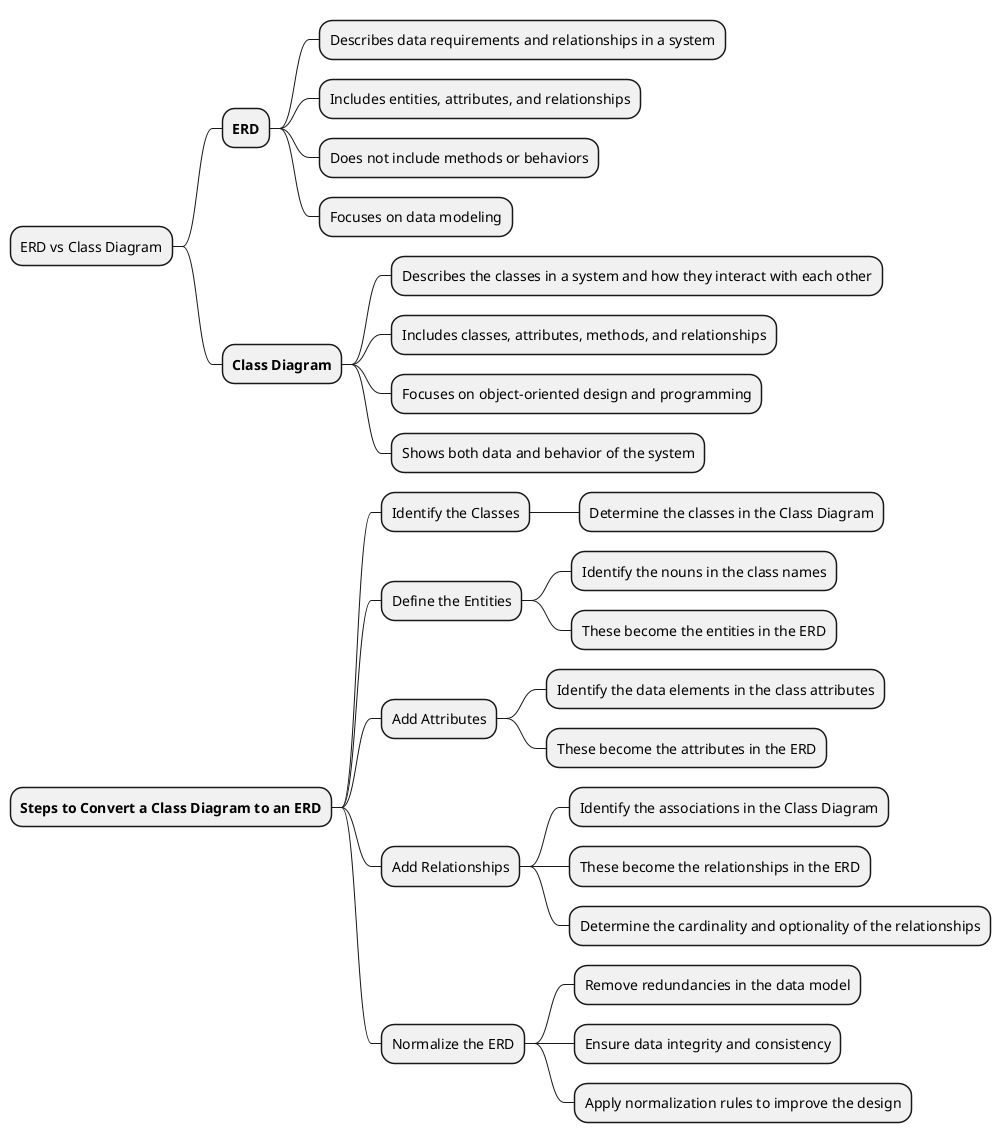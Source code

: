 @startmindmap

* ERD vs Class Diagram
** **ERD**
*** Describes data requirements and relationships in a system
*** Includes entities, attributes, and relationships
*** Does not include methods or behaviors
*** Focuses on data modeling
** **Class Diagram**
*** Describes the classes in a system and how they interact with each other
*** Includes classes, attributes, methods, and relationships
*** Focuses on object-oriented design and programming
*** Shows both data and behavior of the system

* **Steps to Convert a Class Diagram to an ERD**
** Identify the Classes
*** Determine the classes in the Class Diagram
** Define the Entities
*** Identify the nouns in the class names
*** These become the entities in the ERD
** Add Attributes
*** Identify the data elements in the class attributes
*** These become the attributes in the ERD
** Add Relationships
*** Identify the associations in the Class Diagram
*** These become the relationships in the ERD
*** Determine the cardinality and optionality of the relationships
** Normalize the ERD
*** Remove redundancies in the data model
*** Ensure data integrity and consistency
*** Apply normalization rules to improve the design

@endmindmap
